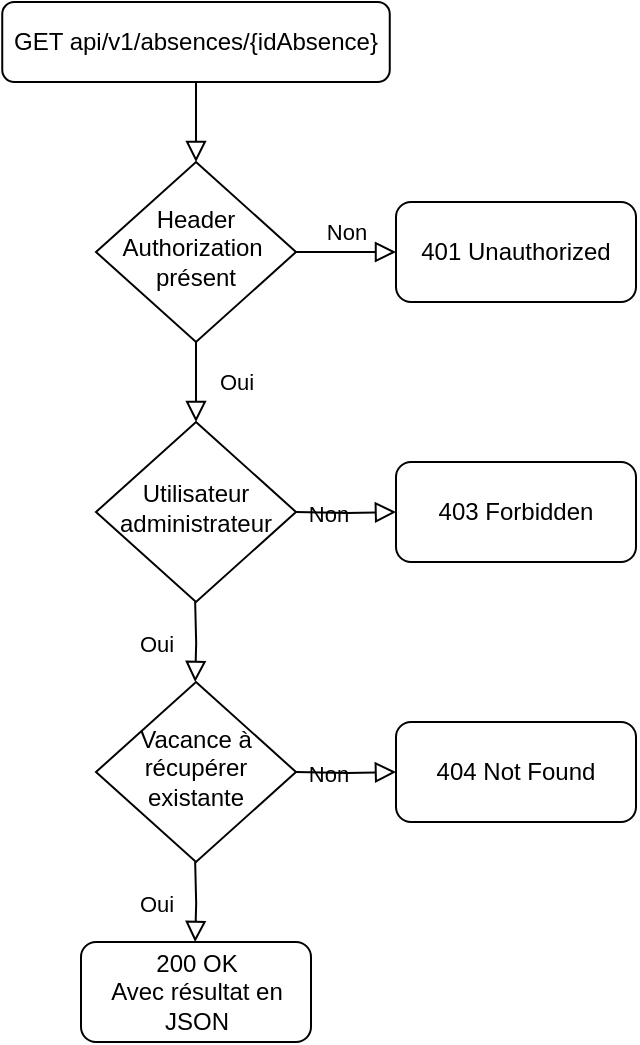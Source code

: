 <mxfile version="14.6.9" type="device"><diagram id="C5RBs43oDa-KdzZeNtuy" name="Page-1"><mxGraphModel dx="1185" dy="670" grid="1" gridSize="10" guides="1" tooltips="1" connect="1" arrows="1" fold="1" page="1" pageScale="1" pageWidth="827" pageHeight="1169" math="0" shadow="0"><root><mxCell id="WIyWlLk6GJQsqaUBKTNV-0"/><mxCell id="WIyWlLk6GJQsqaUBKTNV-1" parent="WIyWlLk6GJQsqaUBKTNV-0"/><mxCell id="a6PVWOtKJfk86Tn7hLOz-6" value="" style="rounded=0;html=1;jettySize=auto;orthogonalLoop=1;fontSize=11;endArrow=block;endFill=0;endSize=8;strokeWidth=1;shadow=0;labelBackgroundColor=none;edgeStyle=orthogonalEdgeStyle;" parent="WIyWlLk6GJQsqaUBKTNV-1" source="a6PVWOtKJfk86Tn7hLOz-7" target="a6PVWOtKJfk86Tn7hLOz-10" edge="1"><mxGeometry relative="1" as="geometry"/></mxCell><mxCell id="a6PVWOtKJfk86Tn7hLOz-7" value="GET api/v1/absences/{idAbsence}" style="rounded=1;whiteSpace=wrap;html=1;fontSize=12;glass=0;strokeWidth=1;shadow=0;" parent="WIyWlLk6GJQsqaUBKTNV-1" vertex="1"><mxGeometry x="123.13" y="40" width="193.75" height="40" as="geometry"/></mxCell><mxCell id="a6PVWOtKJfk86Tn7hLOz-8" value="Oui" style="rounded=0;html=1;jettySize=auto;orthogonalLoop=1;fontSize=11;endArrow=block;endFill=0;endSize=8;strokeWidth=1;shadow=0;labelBackgroundColor=none;edgeStyle=orthogonalEdgeStyle;" parent="WIyWlLk6GJQsqaUBKTNV-1" source="a6PVWOtKJfk86Tn7hLOz-10" target="a6PVWOtKJfk86Tn7hLOz-12" edge="1"><mxGeometry y="20" relative="1" as="geometry"><mxPoint as="offset"/></mxGeometry></mxCell><mxCell id="a6PVWOtKJfk86Tn7hLOz-9" value="Non" style="edgeStyle=orthogonalEdgeStyle;rounded=0;html=1;jettySize=auto;orthogonalLoop=1;fontSize=11;endArrow=block;endFill=0;endSize=8;strokeWidth=1;shadow=0;labelBackgroundColor=none;" parent="WIyWlLk6GJQsqaUBKTNV-1" source="a6PVWOtKJfk86Tn7hLOz-10" target="a6PVWOtKJfk86Tn7hLOz-11" edge="1"><mxGeometry y="10" relative="1" as="geometry"><mxPoint as="offset"/></mxGeometry></mxCell><mxCell id="a6PVWOtKJfk86Tn7hLOz-10" value="Header Authorization&amp;nbsp;&lt;br&gt;présent" style="rhombus;whiteSpace=wrap;html=1;shadow=0;fontFamily=Helvetica;fontSize=12;align=center;strokeWidth=1;spacing=6;spacingTop=-4;" parent="WIyWlLk6GJQsqaUBKTNV-1" vertex="1"><mxGeometry x="170" y="120" width="100" height="90" as="geometry"/></mxCell><mxCell id="a6PVWOtKJfk86Tn7hLOz-11" value="401 Unauthorized" style="rounded=1;whiteSpace=wrap;html=1;fontSize=12;glass=0;strokeWidth=1;shadow=0;" parent="WIyWlLk6GJQsqaUBKTNV-1" vertex="1"><mxGeometry x="320" y="140" width="120" height="50" as="geometry"/></mxCell><mxCell id="a6PVWOtKJfk86Tn7hLOz-12" value="Utilisateur administrateur" style="rhombus;whiteSpace=wrap;html=1;shadow=0;fontFamily=Helvetica;fontSize=12;align=center;strokeWidth=1;spacing=6;spacingTop=-4;" parent="WIyWlLk6GJQsqaUBKTNV-1" vertex="1"><mxGeometry x="170" y="250" width="100" height="90" as="geometry"/></mxCell><mxCell id="a6PVWOtKJfk86Tn7hLOz-13" value="Oui" style="rounded=0;html=1;jettySize=auto;orthogonalLoop=1;fontSize=11;endArrow=block;endFill=0;endSize=8;strokeWidth=1;shadow=0;labelBackgroundColor=none;edgeStyle=orthogonalEdgeStyle;" parent="WIyWlLk6GJQsqaUBKTNV-1" edge="1"><mxGeometry y="20" relative="1" as="geometry"><mxPoint as="offset"/><mxPoint x="219.58" y="340" as="sourcePoint"/><mxPoint x="219.58" y="380" as="targetPoint"/></mxGeometry></mxCell><mxCell id="a6PVWOtKJfk86Tn7hLOz-14" value="200 OK&lt;br&gt;Avec résultat en JSON" style="rounded=1;whiteSpace=wrap;html=1;fontSize=12;glass=0;strokeWidth=1;shadow=0;" parent="WIyWlLk6GJQsqaUBKTNV-1" vertex="1"><mxGeometry x="162.5" y="510" width="115" height="50" as="geometry"/></mxCell><mxCell id="a6PVWOtKJfk86Tn7hLOz-15" value="Non" style="edgeStyle=orthogonalEdgeStyle;rounded=0;html=1;jettySize=auto;orthogonalLoop=1;fontSize=11;endArrow=block;endFill=0;endSize=8;strokeWidth=1;shadow=0;labelBackgroundColor=none;" parent="WIyWlLk6GJQsqaUBKTNV-1" target="a6PVWOtKJfk86Tn7hLOz-16" edge="1"><mxGeometry y="10" relative="1" as="geometry"><mxPoint as="offset"/><mxPoint x="270" y="295" as="sourcePoint"/></mxGeometry></mxCell><mxCell id="a6PVWOtKJfk86Tn7hLOz-16" value="403 Forbidden" style="rounded=1;whiteSpace=wrap;html=1;fontSize=12;glass=0;strokeWidth=1;shadow=0;" parent="WIyWlLk6GJQsqaUBKTNV-1" vertex="1"><mxGeometry x="320" y="270" width="120" height="50" as="geometry"/></mxCell><mxCell id="a6PVWOtKJfk86Tn7hLOz-17" value="Vacance à récupérer&lt;br&gt;existante" style="rhombus;whiteSpace=wrap;html=1;shadow=0;fontFamily=Helvetica;fontSize=12;align=center;strokeWidth=1;spacing=6;spacingTop=-4;" parent="WIyWlLk6GJQsqaUBKTNV-1" vertex="1"><mxGeometry x="170" y="380" width="100" height="90" as="geometry"/></mxCell><mxCell id="a6PVWOtKJfk86Tn7hLOz-19" value="Non" style="edgeStyle=orthogonalEdgeStyle;rounded=0;html=1;jettySize=auto;orthogonalLoop=1;fontSize=11;endArrow=block;endFill=0;endSize=8;strokeWidth=1;shadow=0;labelBackgroundColor=none;" parent="WIyWlLk6GJQsqaUBKTNV-1" target="a6PVWOtKJfk86Tn7hLOz-20" edge="1"><mxGeometry y="10" relative="1" as="geometry"><mxPoint as="offset"/><mxPoint x="270" y="425" as="sourcePoint"/></mxGeometry></mxCell><mxCell id="a6PVWOtKJfk86Tn7hLOz-20" value="404 Not Found" style="rounded=1;whiteSpace=wrap;html=1;fontSize=12;glass=0;strokeWidth=1;shadow=0;" parent="WIyWlLk6GJQsqaUBKTNV-1" vertex="1"><mxGeometry x="320" y="400" width="120" height="50" as="geometry"/></mxCell><mxCell id="a6PVWOtKJfk86Tn7hLOz-22" value="Oui" style="rounded=0;html=1;jettySize=auto;orthogonalLoop=1;fontSize=11;endArrow=block;endFill=0;endSize=8;strokeWidth=1;shadow=0;labelBackgroundColor=none;edgeStyle=orthogonalEdgeStyle;" parent="WIyWlLk6GJQsqaUBKTNV-1" edge="1"><mxGeometry y="20" relative="1" as="geometry"><mxPoint as="offset"/><mxPoint x="219.58" y="470" as="sourcePoint"/><mxPoint x="219.58" y="510" as="targetPoint"/></mxGeometry></mxCell></root></mxGraphModel></diagram></mxfile>